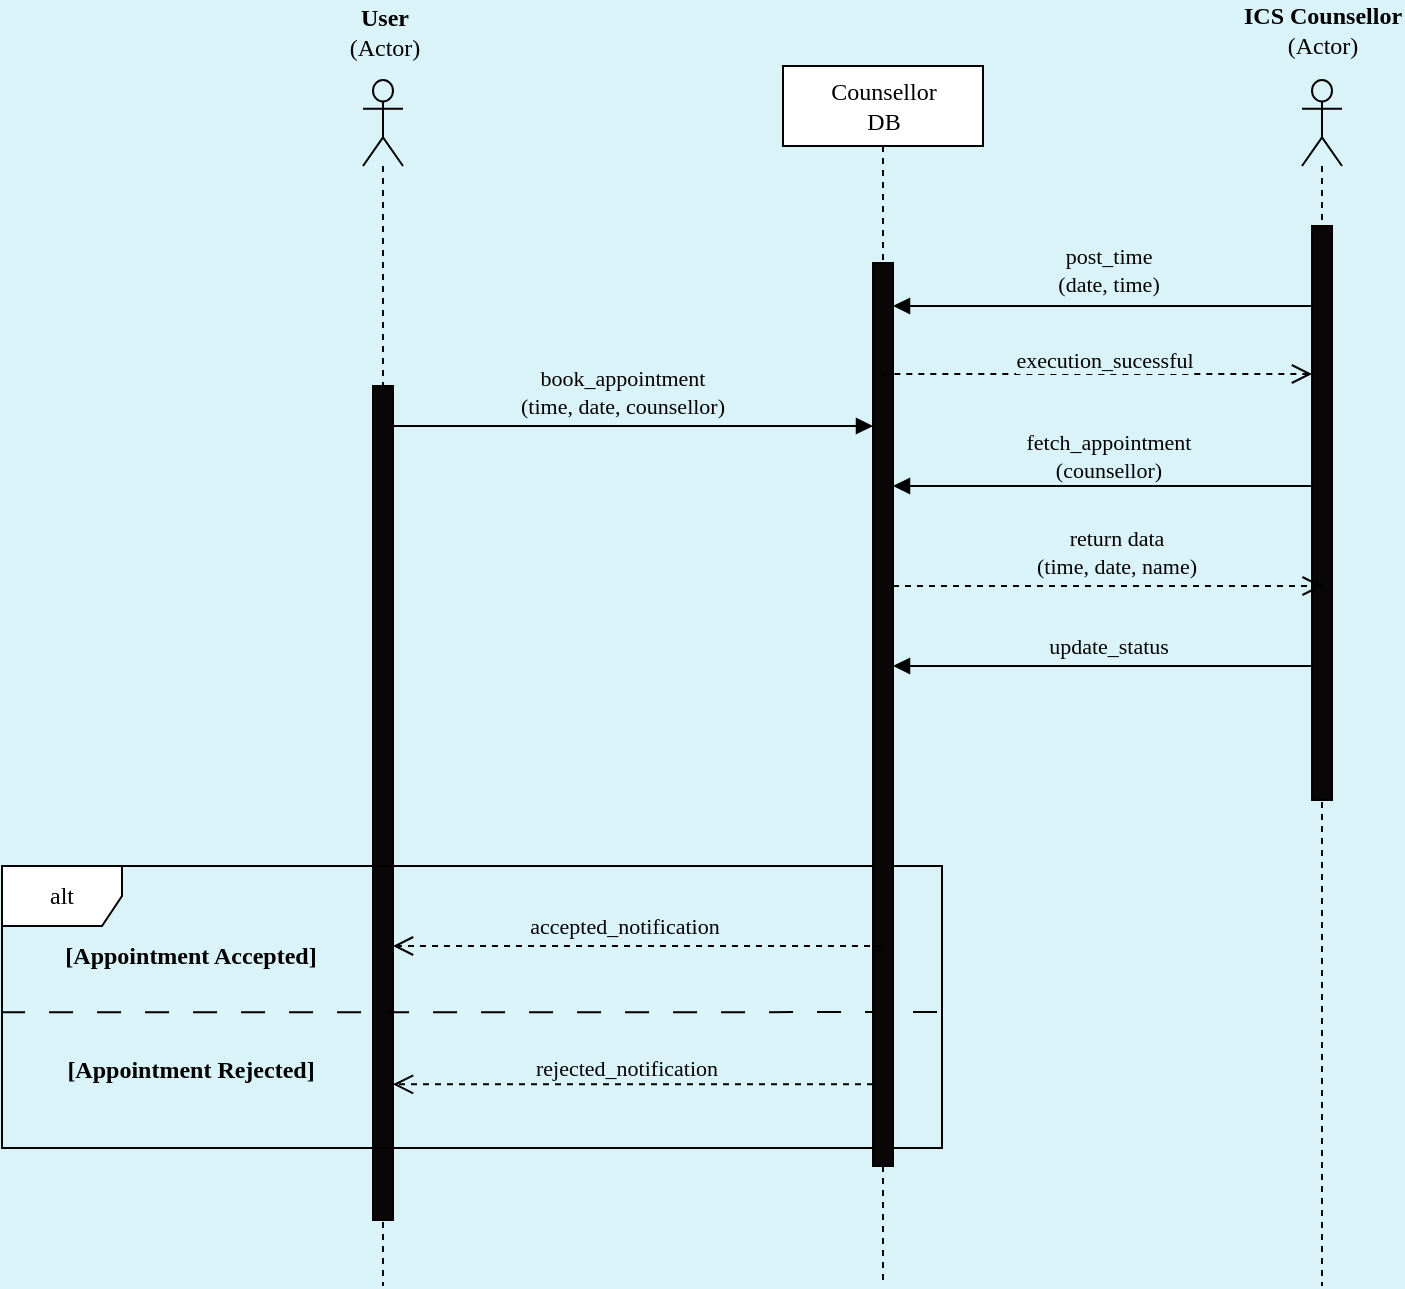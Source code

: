 <mxfile version="23.1.1" type="device">
  <diagram name="Page-1" id="61d4Ecp6K8iNIc3WCDyg">
    <mxGraphModel dx="1207" dy="814" grid="1" gridSize="10" guides="1" tooltips="1" connect="1" arrows="1" fold="1" page="1" pageScale="1" pageWidth="827" pageHeight="1169" background="#D9F3F8" math="0" shadow="0">
      <root>
        <mxCell id="0" />
        <mxCell id="1" parent="0" />
        <mxCell id="Xs4oKsTvRgISsXQ9Vran-1" value="" style="shape=umlLifeline;perimeter=lifelinePerimeter;whiteSpace=wrap;html=1;container=1;dropTarget=0;collapsible=0;recursiveResize=0;outlineConnect=0;portConstraint=eastwest;newEdgeStyle={&quot;curved&quot;:0,&quot;rounded&quot;:0};participant=umlActor;fillColor=none;size=43;" parent="1" vertex="1">
          <mxGeometry x="250.5" y="77" width="20" height="603" as="geometry" />
        </mxCell>
        <mxCell id="Xs4oKsTvRgISsXQ9Vran-2" value="" style="html=1;points=[[0,0,0,0,5],[0,1,0,0,-5],[1,0,0,0,5],[1,1,0,0,-5]];perimeter=orthogonalPerimeter;outlineConnect=0;targetShapes=umlLifeline;portConstraint=eastwest;newEdgeStyle={&quot;curved&quot;:0,&quot;rounded&quot;:0};fillColor=#080606;strokeColor=#000000;" parent="Xs4oKsTvRgISsXQ9Vran-1" vertex="1">
          <mxGeometry x="5" y="153" width="10" height="417" as="geometry" />
        </mxCell>
        <mxCell id="Xs4oKsTvRgISsXQ9Vran-3" value="User&lt;br&gt;&lt;span style=&quot;font-weight: normal;&quot;&gt;(Actor)&lt;/span&gt;" style="text;align=center;fontStyle=1;verticalAlign=middle;spacingLeft=3;spacingRight=3;strokeColor=none;rotatable=0;points=[[0,0.5],[1,0.5]];portConstraint=eastwest;html=1;fontFamily=Poppins;fontSource=https%3A%2F%2Ffonts.googleapis.com%2Fcss%3Ffamily%3DPoppins;" parent="1" vertex="1">
          <mxGeometry x="220.5" y="40" width="80" height="26" as="geometry" />
        </mxCell>
        <mxCell id="Xs4oKsTvRgISsXQ9Vran-4" value="" style="html=1;verticalAlign=bottom;endArrow=block;curved=0;rounded=0;" parent="1" edge="1">
          <mxGeometry x="-0.001" relative="1" as="geometry">
            <mxPoint x="265.5" y="250" as="sourcePoint" />
            <mxPoint x="505.5" y="250" as="targetPoint" />
            <mxPoint as="offset" />
          </mxGeometry>
        </mxCell>
        <mxCell id="Xs4oKsTvRgISsXQ9Vran-5" value="book_appointment&lt;br&gt;(time, date, counsellor)" style="edgeLabel;html=1;align=center;verticalAlign=middle;resizable=0;points=[];fontFamily=Poppins;fontSource=https%3A%2F%2Ffonts.googleapis.com%2Fcss%3Ffamily%3DPoppins;labelBackgroundColor=#D9F3F8;" parent="Xs4oKsTvRgISsXQ9Vran-4" vertex="1" connectable="0">
          <mxGeometry x="-0.037" y="-2" relative="1" as="geometry">
            <mxPoint x="-1" y="-19" as="offset" />
          </mxGeometry>
        </mxCell>
        <mxCell id="Xs4oKsTvRgISsXQ9Vran-6" value="&lt;font data-font-src=&quot;https://fonts.googleapis.com/css?family=Poppins&quot; face=&quot;Poppins&quot;&gt;alt&lt;/font&gt;" style="shape=umlFrame;whiteSpace=wrap;html=1;pointerEvents=0;" parent="1" vertex="1">
          <mxGeometry x="70" y="470" width="470" height="141" as="geometry" />
        </mxCell>
        <mxCell id="Xs4oKsTvRgISsXQ9Vran-7" value="" style="endArrow=none;dashed=1;html=1;rounded=0;entryX=0.999;entryY=0.518;entryDx=0;entryDy=0;entryPerimeter=0;exitX=-0.001;exitY=0.519;exitDx=0;exitDy=0;exitPerimeter=0;dashPattern=12 12;" parent="1" source="Xs4oKsTvRgISsXQ9Vran-6" target="Xs4oKsTvRgISsXQ9Vran-6" edge="1">
          <mxGeometry width="50" height="50" relative="1" as="geometry">
            <mxPoint x="110.5" y="451.91" as="sourcePoint" />
            <mxPoint x="570.5" y="450.02" as="targetPoint" />
          </mxGeometry>
        </mxCell>
        <mxCell id="Xs4oKsTvRgISsXQ9Vran-8" value="&lt;font data-font-src=&quot;https://fonts.googleapis.com/css?family=Poppins&quot; face=&quot;Poppins&quot;&gt;Counsellor&lt;br&gt;DB&lt;/font&gt;" style="shape=umlLifeline;perimeter=lifelinePerimeter;whiteSpace=wrap;html=1;container=1;dropTarget=0;collapsible=0;recursiveResize=0;outlineConnect=0;portConstraint=eastwest;newEdgeStyle={&quot;curved&quot;:0,&quot;rounded&quot;:0};" parent="1" vertex="1">
          <mxGeometry x="460.5" y="70" width="100" height="610" as="geometry" />
        </mxCell>
        <mxCell id="Xs4oKsTvRgISsXQ9Vran-9" value="" style="html=1;points=[[0,0,0,0,5],[0,1,0,0,-5],[1,0,0,0,5],[1,1,0,0,-5]];perimeter=orthogonalPerimeter;outlineConnect=0;targetShapes=umlLifeline;portConstraint=eastwest;newEdgeStyle={&quot;curved&quot;:0,&quot;rounded&quot;:0};fillColor=#080606;strokeColor=#000000;" parent="Xs4oKsTvRgISsXQ9Vran-8" vertex="1">
          <mxGeometry x="45" y="98.5" width="10" height="451.5" as="geometry" />
        </mxCell>
        <mxCell id="Xs4oKsTvRgISsXQ9Vran-10" value="" style="html=1;verticalAlign=bottom;endArrow=open;dashed=1;endSize=8;curved=0;rounded=0;" parent="1" edge="1">
          <mxGeometry relative="1" as="geometry">
            <mxPoint x="510.0" y="510" as="sourcePoint" />
            <mxPoint x="265.5" y="510" as="targetPoint" />
          </mxGeometry>
        </mxCell>
        <mxCell id="Xs4oKsTvRgISsXQ9Vran-11" value="accepted_notification" style="edgeLabel;html=1;align=center;verticalAlign=middle;resizable=0;points=[];fontFamily=Poppins;fontSource=https%3A%2F%2Ffonts.googleapis.com%2Fcss%3Ffamily%3DPoppins;labelBackgroundColor=#D9F3F8;" parent="Xs4oKsTvRgISsXQ9Vran-10" vertex="1" connectable="0">
          <mxGeometry x="0.034" y="-1" relative="1" as="geometry">
            <mxPoint x="-3" y="-9" as="offset" />
          </mxGeometry>
        </mxCell>
        <mxCell id="Xs4oKsTvRgISsXQ9Vran-12" value="" style="html=1;verticalAlign=bottom;endArrow=open;dashed=1;endSize=8;curved=0;rounded=0;" parent="1" edge="1">
          <mxGeometry relative="1" as="geometry">
            <mxPoint x="505.5" y="579.17" as="sourcePoint" />
            <mxPoint x="265.5" y="579.17" as="targetPoint" />
          </mxGeometry>
        </mxCell>
        <mxCell id="Xs4oKsTvRgISsXQ9Vran-13" value="rejected_notification" style="edgeLabel;html=1;align=center;verticalAlign=middle;resizable=0;points=[];fontFamily=Poppins;fontSource=https%3A%2F%2Ffonts.googleapis.com%2Fcss%3Ffamily%3DPoppins;labelBackgroundColor=#D9F3F8;" parent="Xs4oKsTvRgISsXQ9Vran-12" vertex="1" connectable="0">
          <mxGeometry x="0.034" y="-1" relative="1" as="geometry">
            <mxPoint y="-7" as="offset" />
          </mxGeometry>
        </mxCell>
        <mxCell id="Xs4oKsTvRgISsXQ9Vran-14" value="[Appointment Accepted]" style="text;align=center;fontStyle=1;verticalAlign=middle;spacingLeft=3;spacingRight=3;strokeColor=none;rotatable=0;points=[[0,0.5],[1,0.5]];portConstraint=eastwest;html=1;fontFamily=Poppins;fontSource=https%3A%2F%2Ffonts.googleapis.com%2Fcss%3Ffamily%3DPoppins;" parent="1" vertex="1">
          <mxGeometry x="124" y="502" width="80" height="26" as="geometry" />
        </mxCell>
        <mxCell id="Xs4oKsTvRgISsXQ9Vran-16" value="" style="shape=umlLifeline;perimeter=lifelinePerimeter;whiteSpace=wrap;html=1;container=1;dropTarget=0;collapsible=0;recursiveResize=0;outlineConnect=0;portConstraint=eastwest;newEdgeStyle={&quot;curved&quot;:0,&quot;rounded&quot;:0};participant=umlActor;fillColor=none;size=43;" parent="1" vertex="1">
          <mxGeometry x="720" y="77" width="20" height="603" as="geometry" />
        </mxCell>
        <mxCell id="Xs4oKsTvRgISsXQ9Vran-17" value="" style="html=1;points=[[0,0,0,0,5],[0,1,0,0,-5],[1,0,0,0,5],[1,1,0,0,-5]];perimeter=orthogonalPerimeter;outlineConnect=0;targetShapes=umlLifeline;portConstraint=eastwest;newEdgeStyle={&quot;curved&quot;:0,&quot;rounded&quot;:0};fillColor=#080606;strokeColor=#000000;" parent="Xs4oKsTvRgISsXQ9Vran-16" vertex="1">
          <mxGeometry x="5" y="73" width="10" height="287" as="geometry" />
        </mxCell>
        <mxCell id="Xs4oKsTvRgISsXQ9Vran-18" value="ICS Counsellor&lt;br&gt;&lt;span style=&quot;font-weight: normal;&quot;&gt;(Actor)&lt;/span&gt;" style="text;align=center;fontStyle=1;verticalAlign=middle;spacingLeft=3;spacingRight=3;strokeColor=none;rotatable=0;points=[[0,0.5],[1,0.5]];portConstraint=eastwest;html=1;fontFamily=Poppins;fontSource=https%3A%2F%2Ffonts.googleapis.com%2Fcss%3Ffamily%3DPoppins;" parent="1" vertex="1">
          <mxGeometry x="690" y="39" width="80" height="26" as="geometry" />
        </mxCell>
        <mxCell id="Xs4oKsTvRgISsXQ9Vran-19" value="" style="html=1;verticalAlign=bottom;endArrow=block;curved=0;rounded=0;" parent="1" edge="1">
          <mxGeometry x="-0.001" relative="1" as="geometry">
            <mxPoint x="725" y="190.0" as="sourcePoint" />
            <mxPoint x="515.5" y="190.0" as="targetPoint" />
            <mxPoint as="offset" />
          </mxGeometry>
        </mxCell>
        <mxCell id="Xs4oKsTvRgISsXQ9Vran-20" value="post_time&lt;br&gt;(date, time)" style="edgeLabel;html=1;align=center;verticalAlign=middle;resizable=0;points=[];fontFamily=Poppins;fontSource=https%3A%2F%2Ffonts.googleapis.com%2Fcss%3Ffamily%3DPoppins;labelBackgroundColor=#D9F3F8;" parent="Xs4oKsTvRgISsXQ9Vran-19" vertex="1" connectable="0">
          <mxGeometry x="-0.037" y="-2" relative="1" as="geometry">
            <mxPoint x="-1" y="-16" as="offset" />
          </mxGeometry>
        </mxCell>
        <mxCell id="Xs4oKsTvRgISsXQ9Vran-21" value="" style="html=1;verticalAlign=bottom;endArrow=open;dashed=1;endSize=8;curved=0;rounded=0;" parent="1" edge="1">
          <mxGeometry relative="1" as="geometry">
            <mxPoint x="510.167" y="224" as="sourcePoint" />
            <mxPoint x="725" y="224" as="targetPoint" />
          </mxGeometry>
        </mxCell>
        <mxCell id="Xs4oKsTvRgISsXQ9Vran-22" value="execution_sucessful" style="edgeLabel;html=1;align=center;verticalAlign=middle;resizable=0;points=[];fontFamily=Poppins;fontSource=https%3A%2F%2Ffonts.googleapis.com%2Fcss%3Ffamily%3DPoppins;labelBackgroundColor=#D9F3F8;" parent="Xs4oKsTvRgISsXQ9Vran-21" vertex="1" connectable="0">
          <mxGeometry x="0.034" y="-1" relative="1" as="geometry">
            <mxPoint y="-8" as="offset" />
          </mxGeometry>
        </mxCell>
        <mxCell id="Xs4oKsTvRgISsXQ9Vran-25" value="" style="html=1;verticalAlign=bottom;endArrow=block;curved=0;rounded=0;" parent="1" edge="1">
          <mxGeometry x="-0.001" relative="1" as="geometry">
            <mxPoint x="725" y="280.0" as="sourcePoint" />
            <mxPoint x="515.5" y="280.0" as="targetPoint" />
            <mxPoint as="offset" />
          </mxGeometry>
        </mxCell>
        <mxCell id="Xs4oKsTvRgISsXQ9Vran-26" value="fetch_appointment&lt;br&gt;(counsellor)" style="edgeLabel;html=1;align=center;verticalAlign=middle;resizable=0;points=[];fontFamily=Poppins;fontSource=https%3A%2F%2Ffonts.googleapis.com%2Fcss%3Ffamily%3DPoppins;labelBackgroundColor=#D9F3F8;" parent="Xs4oKsTvRgISsXQ9Vran-25" vertex="1" connectable="0">
          <mxGeometry x="-0.037" y="-2" relative="1" as="geometry">
            <mxPoint x="-1" y="-13" as="offset" />
          </mxGeometry>
        </mxCell>
        <mxCell id="RDmW28W1GVKUQQIXl4mR-1" value="" style="html=1;verticalAlign=bottom;endArrow=open;dashed=1;endSize=8;curved=0;rounded=0;" edge="1" parent="1">
          <mxGeometry relative="1" as="geometry">
            <mxPoint x="515.497" y="330" as="sourcePoint" />
            <mxPoint x="730.33" y="330" as="targetPoint" />
          </mxGeometry>
        </mxCell>
        <mxCell id="RDmW28W1GVKUQQIXl4mR-2" value="return data&lt;br&gt;(time, date, name)" style="edgeLabel;html=1;align=center;verticalAlign=middle;resizable=0;points=[];fontFamily=Poppins;fontSource=https%3A%2F%2Ffonts.googleapis.com%2Fcss%3Ffamily%3DPoppins;labelBackgroundColor=#D9F3F8;" vertex="1" connectable="0" parent="RDmW28W1GVKUQQIXl4mR-1">
          <mxGeometry x="0.034" y="-1" relative="1" as="geometry">
            <mxPoint y="-18" as="offset" />
          </mxGeometry>
        </mxCell>
        <mxCell id="RDmW28W1GVKUQQIXl4mR-3" value="" style="html=1;verticalAlign=bottom;endArrow=block;curved=0;rounded=0;" edge="1" parent="1">
          <mxGeometry x="-0.001" relative="1" as="geometry">
            <mxPoint x="725" y="370.0" as="sourcePoint" />
            <mxPoint x="515.5" y="370.0" as="targetPoint" />
            <mxPoint as="offset" />
          </mxGeometry>
        </mxCell>
        <mxCell id="RDmW28W1GVKUQQIXl4mR-4" value="update_status" style="edgeLabel;html=1;align=center;verticalAlign=middle;resizable=0;points=[];fontFamily=Poppins;fontSource=https%3A%2F%2Ffonts.googleapis.com%2Fcss%3Ffamily%3DPoppins;labelBackgroundColor=#D9F3F8;" vertex="1" connectable="0" parent="RDmW28W1GVKUQQIXl4mR-3">
          <mxGeometry x="-0.037" y="-2" relative="1" as="geometry">
            <mxPoint x="-1" y="-8" as="offset" />
          </mxGeometry>
        </mxCell>
        <mxCell id="RDmW28W1GVKUQQIXl4mR-6" value="[Appointment Rejected]" style="text;align=center;fontStyle=1;verticalAlign=middle;spacingLeft=3;spacingRight=3;strokeColor=none;rotatable=0;points=[[0,0.5],[1,0.5]];portConstraint=eastwest;html=1;fontFamily=Poppins;fontSource=https%3A%2F%2Ffonts.googleapis.com%2Fcss%3Ffamily%3DPoppins;" vertex="1" parent="1">
          <mxGeometry x="124" y="559" width="80" height="26" as="geometry" />
        </mxCell>
      </root>
    </mxGraphModel>
  </diagram>
</mxfile>
